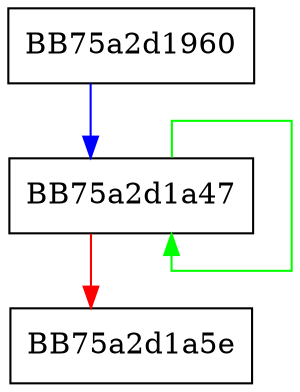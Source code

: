 digraph CAPTURED_OPTIONAL_HEADER {
  node [shape="box"];
  graph [splines=ortho];
  BB75a2d1960 -> BB75a2d1a47 [color="blue"];
  BB75a2d1a47 -> BB75a2d1a47 [color="green"];
  BB75a2d1a47 -> BB75a2d1a5e [color="red"];
}